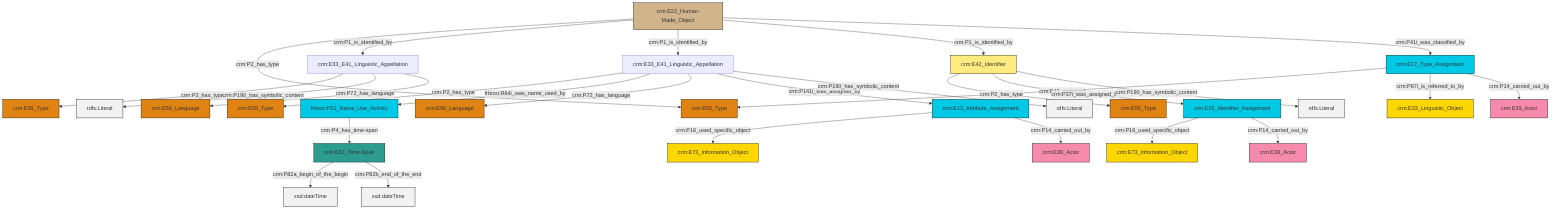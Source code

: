 graph TD
classDef Literal fill:#f2f2f2,stroke:#000000;
classDef CRM_Entity fill:#FFFFFF,stroke:#000000;
classDef Temporal_Entity fill:#00C9E6, stroke:#000000;
classDef Type fill:#E18312, stroke:#000000;
classDef Time-Span fill:#2C9C91, stroke:#000000;
classDef Appellation fill:#FFEB7F, stroke:#000000;
classDef Place fill:#008836, stroke:#000000;
classDef Persistent_Item fill:#B266B2, stroke:#000000;
classDef Conceptual_Object fill:#FFD700, stroke:#000000;
classDef Physical_Thing fill:#D2B48C, stroke:#000000;
classDef Actor fill:#f58aad, stroke:#000000;
classDef PC_Classes fill:#4ce600, stroke:#000000;
classDef Multi fill:#cccccc,stroke:#000000;

2["crm:E13_Attribute_Assignment"]:::Temporal_Entity -->|crm:P16_used_specific_object| 3["crm:E73_Information_Object"]:::Conceptual_Object
6["crm:E15_Identifier_Assignment"]:::Temporal_Entity -->|crm:P16_used_specific_object| 8["crm:E73_Information_Object"]:::Conceptual_Object
6["crm:E15_Identifier_Assignment"]:::Temporal_Entity -->|crm:P14_carried_out_by| 9["crm:E39_Actor"]:::Actor
12["crm:E33_E41_Linguistic_Appellation"]:::Default -->|crm:P2_has_type| 13["crm:E55_Type"]:::Type
12["crm:E33_E41_Linguistic_Appellation"]:::Default -->|crm:P190_has_symbolic_content| 16[rdfs:Literal]:::Literal
17["crm:E17_Type_Assignment"]:::Temporal_Entity -->|crm:P42_assigned| 18["crm:E55_Type"]:::Type
21["crm:E42_Identifier"]:::Appellation -->|crm:P2_has_type| 22["crm:E55_Type"]:::Type
0["crm:E22_Human-Made_Object"]:::Physical_Thing -->|crm:P2_has_type| 18["crm:E55_Type"]:::Type
17["crm:E17_Type_Assignment"]:::Temporal_Entity -->|crm:P67i_is_referred_to_by| 25["crm:E33_Linguistic_Object"]:::Conceptual_Object
10["crm:E33_E41_Linguistic_Appellation"]:::Default -->|crm:P2_has_type| 26["crm:E55_Type"]:::Type
0["crm:E22_Human-Made_Object"]:::Physical_Thing -->|crm:P1_is_identified_by| 12["crm:E33_E41_Linguistic_Appellation"]:::Default
14["crm:E52_Time-Span"]:::Time-Span -->|crm:P82a_begin_of_the_begin| 29[xsd:dateTime]:::Literal
14["crm:E52_Time-Span"]:::Time-Span -->|crm:P82b_end_of_the_end| 30[xsd:dateTime]:::Literal
0["crm:E22_Human-Made_Object"]:::Physical_Thing -->|crm:P1_is_identified_by| 10["crm:E33_E41_Linguistic_Appellation"]:::Default
10["crm:E33_E41_Linguistic_Appellation"]:::Default -->|frbroo:R64i_was_name_used_by| 31["frbroo:F52_Name_Use_Activity"]:::Temporal_Entity
0["crm:E22_Human-Made_Object"]:::Physical_Thing -->|crm:P1_is_identified_by| 21["crm:E42_Identifier"]:::Appellation
12["crm:E33_E41_Linguistic_Appellation"]:::Default -->|crm:P72_has_language| 33["crm:E56_Language"]:::Type
10["crm:E33_E41_Linguistic_Appellation"]:::Default -->|crm:P72_has_language| 4["crm:E56_Language"]:::Type
31["frbroo:F52_Name_Use_Activity"]:::Temporal_Entity -->|crm:P4_has_time-span| 14["crm:E52_Time-Span"]:::Time-Span
2["crm:E13_Attribute_Assignment"]:::Temporal_Entity -->|crm:P14_carried_out_by| 19["crm:E39_Actor"]:::Actor
21["crm:E42_Identifier"]:::Appellation -->|crm:P37i_was_assigned_by| 6["crm:E15_Identifier_Assignment"]:::Temporal_Entity
10["crm:E33_E41_Linguistic_Appellation"]:::Default -->|crm:P141i_was_assigned_by| 2["crm:E13_Attribute_Assignment"]:::Temporal_Entity
10["crm:E33_E41_Linguistic_Appellation"]:::Default -->|crm:P190_has_symbolic_content| 39[rdfs:Literal]:::Literal
21["crm:E42_Identifier"]:::Appellation -->|crm:P190_has_symbolic_content| 41[rdfs:Literal]:::Literal
0["crm:E22_Human-Made_Object"]:::Physical_Thing -->|crm:P41i_was_classified_by| 17["crm:E17_Type_Assignment"]:::Temporal_Entity
17["crm:E17_Type_Assignment"]:::Temporal_Entity -->|crm:P14_carried_out_by| 43["crm:E39_Actor"]:::Actor